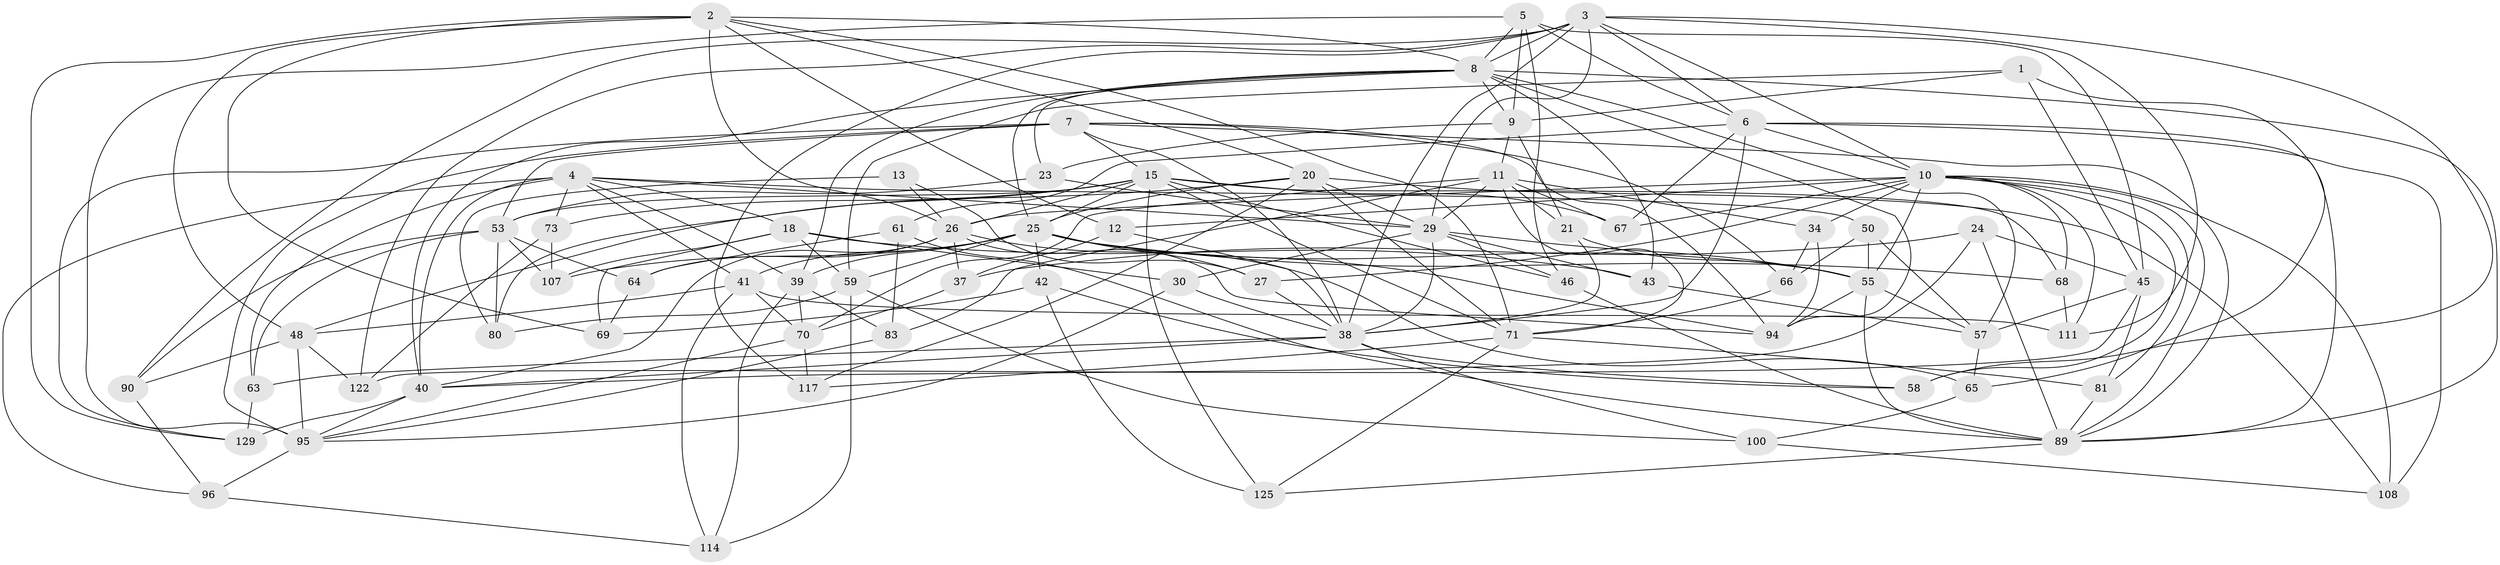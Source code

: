 // original degree distribution, {4: 1.0}
// Generated by graph-tools (version 1.1) at 2025/20/03/04/25 18:20:28]
// undirected, 69 vertices, 202 edges
graph export_dot {
graph [start="1"]
  node [color=gray90,style=filled];
  1;
  2 [super="+35+84"];
  3 [super="+14+36+75"];
  4 [super="+49+19"];
  5 [super="+56"];
  6 [super="+82"];
  7 [super="+28+135"];
  8 [super="+78+44+17"];
  9 [super="+120"];
  10 [super="+52+22+77"];
  11 [super="+127+62"];
  12;
  13;
  15 [super="+124+16+51"];
  18 [super="+137"];
  20 [super="+128+109"];
  21;
  23;
  24;
  25 [super="+79+47+121"];
  26 [super="+32+60+74"];
  27;
  29 [super="+31+33"];
  30;
  34;
  37;
  38 [super="+134+86"];
  39 [super="+98"];
  40 [super="+54+110"];
  41 [super="+123"];
  42;
  43;
  45 [super="+76"];
  46;
  48 [super="+132"];
  50;
  53 [super="+113+101"];
  55 [super="+118+115"];
  57 [super="+88"];
  58;
  59 [super="+72"];
  61;
  63;
  64;
  65;
  66;
  67;
  68 [super="+130"];
  69;
  70 [super="+91"];
  71 [super="+87+102"];
  73;
  80;
  81;
  83;
  89 [super="+133+92"];
  90;
  94 [super="+116"];
  95 [super="+112+99"];
  96;
  100;
  107;
  108;
  111;
  114;
  117;
  122;
  125;
  129;
  1 -- 45;
  1 -- 65;
  1 -- 9;
  1 -- 59;
  2 -- 8;
  2 -- 71;
  2 -- 12;
  2 -- 69;
  2 -- 20;
  2 -- 48;
  2 -- 129;
  2 -- 26;
  3 -- 90;
  3 -- 111;
  3 -- 122;
  3 -- 58;
  3 -- 117;
  3 -- 6;
  3 -- 38;
  3 -- 29;
  3 -- 8;
  3 -- 10;
  4 -- 63;
  4 -- 96;
  4 -- 73;
  4 -- 39;
  4 -- 18;
  4 -- 50;
  4 -- 40 [weight=2];
  4 -- 29;
  4 -- 41;
  5 -- 95;
  5 -- 9;
  5 -- 45;
  5 -- 8;
  5 -- 46;
  5 -- 6;
  6 -- 67;
  6 -- 108;
  6 -- 61;
  6 -- 38;
  6 -- 89;
  6 -- 10;
  7 -- 38;
  7 -- 89;
  7 -- 66;
  7 -- 15;
  7 -- 129;
  7 -- 53;
  7 -- 94;
  7 -- 95;
  8 -- 43;
  8 -- 89;
  8 -- 39;
  8 -- 25;
  8 -- 94;
  8 -- 9;
  8 -- 23;
  8 -- 57;
  8 -- 40;
  9 -- 11;
  9 -- 21;
  9 -- 23;
  10 -- 34;
  10 -- 81;
  10 -- 58;
  10 -- 68;
  10 -- 108;
  10 -- 67;
  10 -- 55;
  10 -- 12;
  10 -- 89;
  10 -- 27;
  10 -- 111;
  10 -- 26;
  11 -- 21;
  11 -- 67;
  11 -- 29;
  11 -- 83;
  11 -- 34;
  11 -- 70;
  11 -- 71;
  12 -- 37;
  12 -- 38;
  13 -- 27;
  13 -- 80;
  13 -- 26 [weight=2];
  15 -- 125;
  15 -- 67;
  15 -- 53;
  15 -- 80;
  15 -- 68 [weight=2];
  15 -- 46;
  15 -- 73;
  15 -- 71;
  15 -- 25;
  15 -- 26;
  18 -- 69;
  18 -- 30;
  18 -- 107;
  18 -- 43;
  18 -- 59;
  20 -- 25 [weight=2];
  20 -- 117;
  20 -- 71;
  20 -- 48;
  20 -- 108;
  20 -- 29;
  21 -- 38;
  21 -- 55;
  23 -- 29;
  23 -- 53;
  24 -- 89;
  24 -- 37;
  24 -- 45;
  24 -- 40;
  25 -- 68 [weight=2];
  25 -- 55;
  25 -- 27;
  25 -- 39;
  25 -- 42;
  25 -- 107;
  25 -- 94;
  25 -- 59;
  25 -- 41;
  26 -- 94;
  26 -- 65;
  26 -- 64;
  26 -- 37;
  26 -- 40;
  27 -- 38;
  29 -- 43;
  29 -- 38;
  29 -- 55;
  29 -- 46;
  29 -- 30;
  30 -- 95;
  30 -- 38;
  34 -- 66;
  34 -- 94;
  37 -- 70;
  38 -- 100;
  38 -- 40;
  38 -- 58;
  38 -- 63;
  39 -- 114;
  39 -- 83;
  39 -- 70;
  40 -- 129;
  40 -- 95;
  41 -- 111;
  41 -- 114;
  41 -- 48;
  41 -- 70;
  42 -- 125;
  42 -- 69;
  42 -- 58;
  43 -- 57;
  45 -- 57;
  45 -- 81;
  45 -- 122;
  46 -- 89;
  48 -- 122;
  48 -- 90;
  48 -- 95;
  50 -- 66;
  50 -- 57;
  50 -- 55;
  53 -- 64;
  53 -- 80;
  53 -- 90;
  53 -- 107;
  53 -- 63;
  55 -- 89;
  55 -- 94;
  55 -- 57;
  57 -- 65;
  59 -- 100;
  59 -- 114;
  59 -- 80;
  61 -- 83;
  61 -- 64;
  61 -- 89;
  63 -- 129;
  64 -- 69;
  65 -- 100;
  66 -- 71;
  68 -- 111;
  70 -- 95;
  70 -- 117;
  71 -- 81;
  71 -- 125;
  71 -- 117;
  73 -- 107;
  73 -- 122;
  81 -- 89;
  83 -- 95;
  89 -- 125;
  90 -- 96;
  95 -- 96;
  96 -- 114;
  100 -- 108;
}
